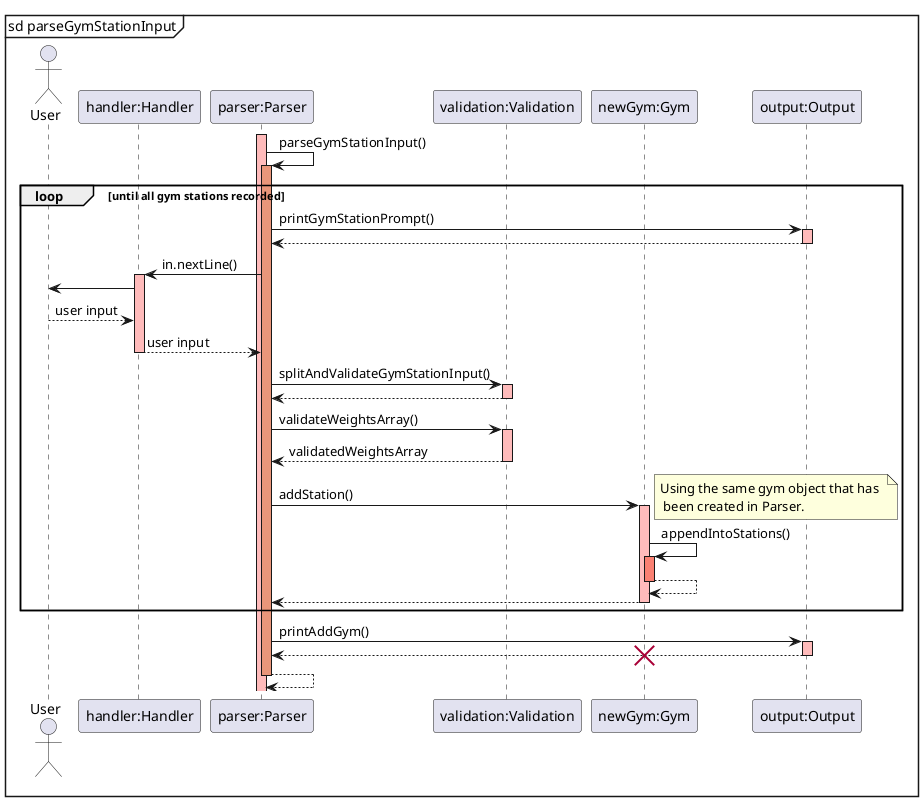 @startuml
mainframe sd parseGymStationInput
actor User
participant "handler:Handler" as Handler
participant "parser:Parser" as Parser
participant "validation:Validation" as Validation
participant "newGym:Gym" as Gym
participant "output:Output" as Output

activate Parser  #FFBBBB
Parser -> Parser : parseGymStationInput()
    activate Parser #DarkSalmon
        loop until all gym stations recorded
            Parser -> Output : printGymStationPrompt()
            activate Output #FFBBBB
            Output --> Parser : 
            deactivate Output #DarkSalmon

            Parser -> Handler: in.nextLine()
            activate Handler #FFBBBB
            Handler -> User:
            User --> Handler: user input
            Handler --> Parser: user input
            deactivate Handler #FFBBBB
            Parser -> Validation: splitAndValidateGymStationInput()
            activate Validation #FFBBBB
            Validation --> Parser:

            deactivate Validation #FFBBBB
            Parser -> Validation: validateWeightsArray()
            activate Validation #FFBBBB
            Validation --> Parser: validatedWeightsArray
            deactivate Validation #FFBBBB
            Parser -> Gym: addStation() 
            note right : Using the same gym object that has \n been created in Parser.
            activate Gym #FFBBBB
            Gym -> Gym : appendIntoStations()
            activate Gym #Salmon
            Gym --> Gym : 
            deactivate Gym #Salmon
            Gym --> Parser:
            deactivate Gym #FFBBBB
        end
    Parser -> Output: printAddGym()
    activate Output #FFBBBB
    Output --> Parser:
    destroy Gym
    deactivate Output
    Parser --> Parser :
    deactivate Parser #DarkSalmon
@enduml